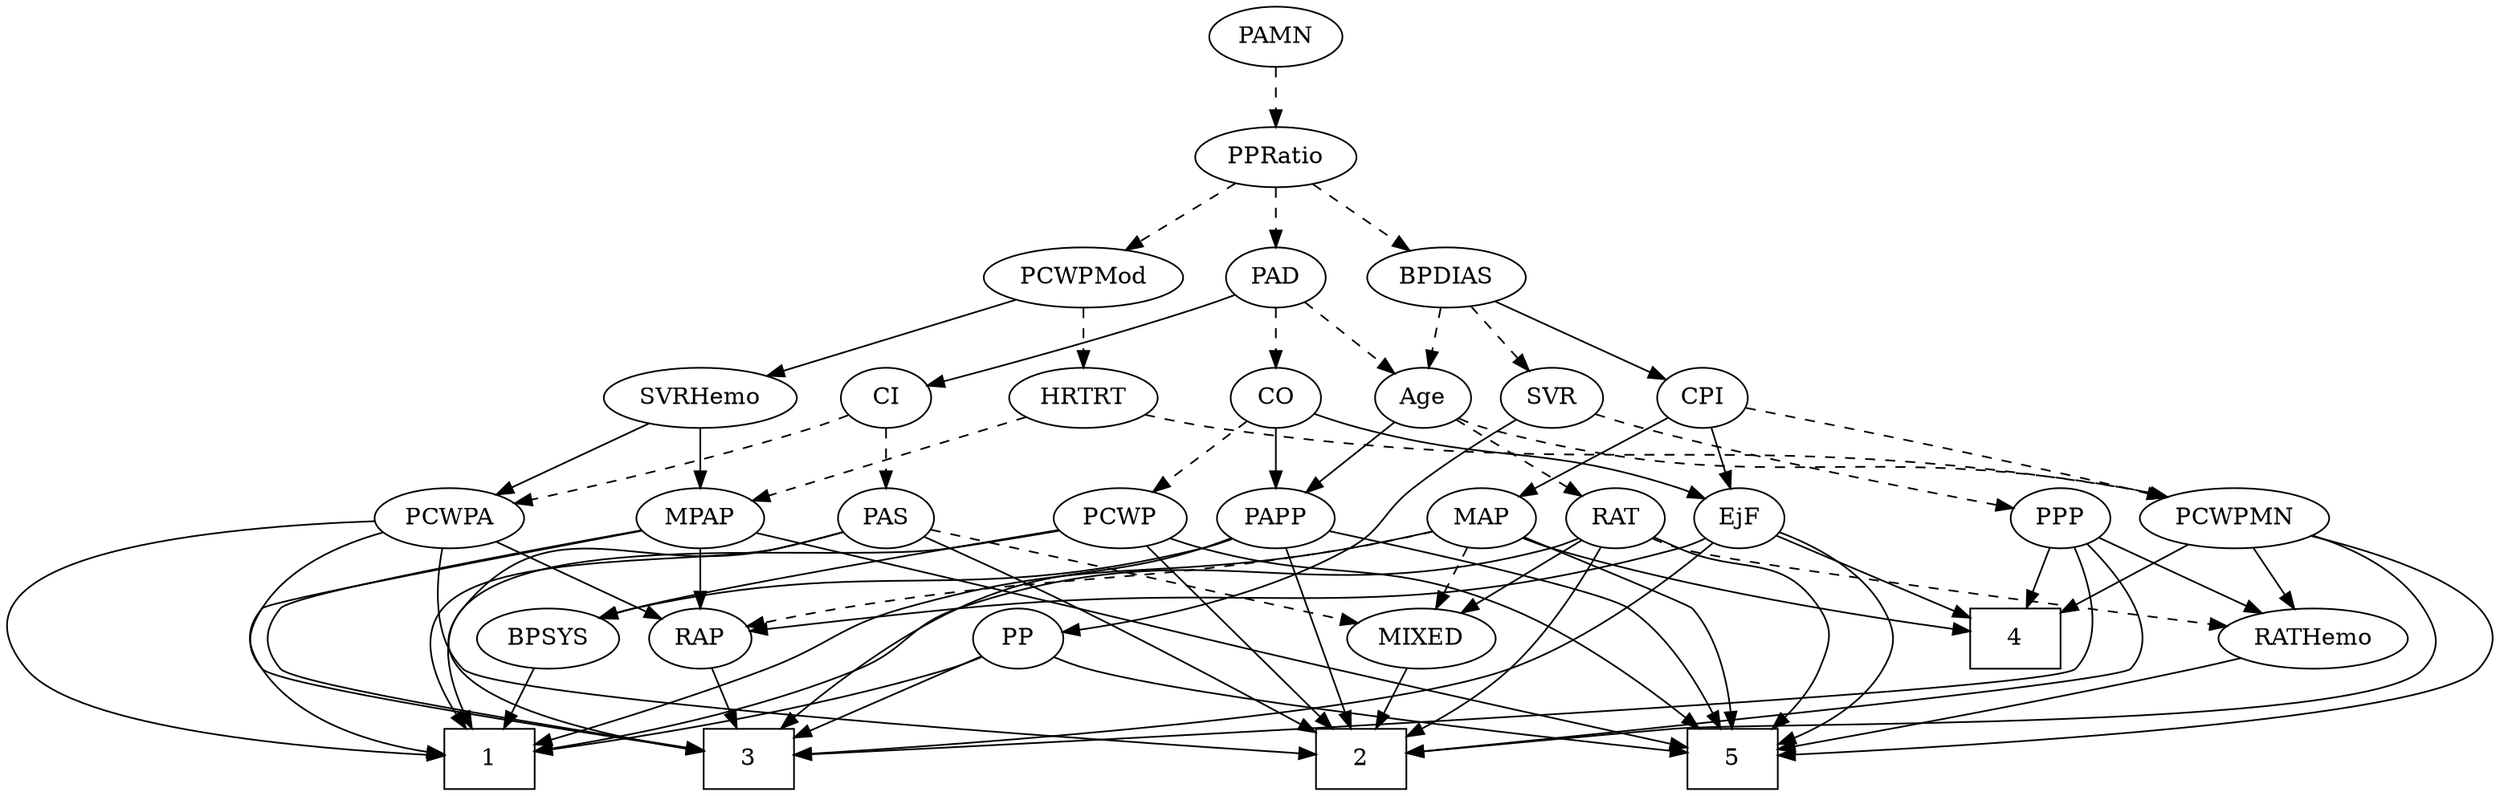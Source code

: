 strict digraph {
	graph [bb="0,0,1446.9,468"];
	node [label="\N"];
	1	[height=0.5,
		pos="286.47,18",
		shape=box,
		width=0.75];
	2	[height=0.5,
		pos="793.47,18",
		shape=box,
		width=0.75];
	3	[height=0.5,
		pos="431.47,18",
		shape=box,
		width=0.75];
	4	[height=0.5,
		pos="1178.5,90",
		shape=box,
		width=0.75];
	5	[height=0.5,
		pos="1009.5,18",
		shape=box,
		width=0.75];
	Age	[height=0.5,
		pos="834.47,234",
		width=0.75];
	RAT	[height=0.5,
		pos="944.47,162",
		width=0.75827];
	Age -> RAT	[pos="e,925.52,175.05 853.63,220.81 871.13,209.67 897.23,193.06 916.96,180.5",
		style=dashed];
	PCWPMN	[height=0.5,
		pos="1300.5,162",
		width=1.3902];
	Age -> PCWPMN	[pos="e,1264.2,174.58 854.94,221.85 859.9,219.57 865.27,217.43 870.47,216 1030.2,171.98 1078.7,211.06 1241.5,180 1245.6,179.2 1250,178.24 \
1254.3,177.18",
		style=dashed];
	PAPP	[height=0.5,
		pos="749.47,162",
		width=0.88464];
	Age -> PAPP	[pos="e,766.68,177.18 818.08,219.5 805.74,209.34 788.6,195.23 774.54,183.65",
		style=solid];
	EjF	[height=0.5,
		pos="1016.5,162",
		width=0.75];
	EjF -> 3	[pos="e,458.6,20.648 1000.5,147.4 975.77,127.16 925.84,89.6 876.47,72 801.4,45.243 561.52,27.371 468.67,21.297",
		style=solid];
	EjF -> 4	[pos="e,1151.4,102.68 1038.7,151.41 1065.3,139.91 1110.3,120.46 1142,106.74",
		style=solid];
	EjF -> 5	[pos="e,1036.9,26.899 1040.2,153.15 1060.1,145.2 1087,130.79 1099.5,108 1107.2,93.968 1107.4,85.891 1099.5,72 1088.1,52.068 1065.9,38.888 \
1046.5,30.657",
		style=solid];
	RAP	[height=0.5,
		pos="403.47,90",
		width=0.77632];
	EjF -> RAP	[pos="e,430.72,94.299 996.01,149.8 991.05,147.53 985.67,145.4 980.47,144 796.98,94.649 743.56,126.63 554.47,108 515.72,104.18 471.45,99.116 \
440.92,95.509",
		style=solid];
	RAP -> 3	[pos="e,424.49,36.447 410.1,72.411 413.28,64.454 417.18,54.722 420.76,45.756",
		style=solid];
	MIXED	[height=0.5,
		pos="827.47,90",
		width=1.1193];
	MIXED -> 2	[pos="e,801.86,36.275 819.24,72.055 815.37,64.091 810.67,54.411 806.34,45.51",
		style=solid];
	MPAP	[height=0.5,
		pos="403.47,162",
		width=0.97491];
	MPAP -> 1	[pos="e,259.35,21.017 371.19,154.73 304.19,141.64 155.94,112.28 152.47,108 142.39,95.572 143.47,85.232 152.47,72 173.95,40.401 217.49,\
27.641 249.13,22.489",
		style=solid];
	MPAP -> 3	[pos="e,404.23,23.434 370.68,154.88 306.52,142.75 170,116.13 163.47,108 153.45,95.526 153.31,84.363 163.47,72 170.8,63.071 322.33,37.015 \
394.22,25.088",
		style=solid];
	MPAP -> 5	[pos="e,982.42,25.14 434.36,153.31 446.26,150.36 459.99,147 472.47,144 540.81,127.59 558.04,124.1 626.47,108 694.04,92.098 710.85,87.763 \
778.47,72 846.87,56.053 926.76,37.807 972.4,27.419",
		style=solid];
	MPAP -> RAP	[pos="e,403.47,108.1 403.47,143.7 403.47,135.98 403.47,126.71 403.47,118.11",
		style=solid];
	BPSYS	[height=0.5,
		pos="319.47,90",
		width=1.0471];
	BPSYS -> 1	[pos="e,294.61,36.275 311.48,72.055 307.72,64.091 303.16,54.411 298.96,45.51",
		style=solid];
	PAD	[height=0.5,
		pos="749.47,306",
		width=0.79437];
	PAD -> Age	[pos="e,818,248.56 766.26,291.17 778.8,280.85 796.12,266.58 810.16,255.01",
		style=dashed];
	CO	[height=0.5,
		pos="749.47,234",
		width=0.75];
	PAD -> CO	[pos="e,749.47,252.1 749.47,287.7 749.47,279.98 749.47,270.71 749.47,262.11",
		style=dashed];
	CI	[height=0.5,
		pos="508.47,234",
		width=0.75];
	PAD -> CI	[pos="e,532.89,241.96 724.23,297.42 714.33,294.46 702.87,291.05 692.47,288 640.27,272.7 579.63,255.31 542.67,244.75",
		style=solid];
	CO -> EjF	[pos="e,995.88,173.78 772.69,224.2 780.77,221.34 789.95,218.31 798.47,216 878.05,194.43 902.15,205.8 980.47,180 982.39,179.37 984.34,178.66 \
986.29,177.9",
		style=solid];
	PCWP	[height=0.5,
		pos="664.47,162",
		width=0.97491];
	CO -> PCWP	[pos="e,682.27,177.66 733.08,219.5 720.9,209.47 704.05,195.6 690.09,184.11",
		style=dashed];
	CO -> PAPP	[pos="e,749.47,180.1 749.47,215.7 749.47,207.98 749.47,198.71 749.47,190.11",
		style=solid];
	PAS	[height=0.5,
		pos="508.47,162",
		width=0.75];
	PAS -> 1	[pos="e,273.32,36.295 484.24,153.77 473.09,150.56 459.66,146.88 447.47,144 365.51,124.68 315.05,172.95 261.47,108 246.74,90.152 256.53,\
64.181 267.89,44.896",
		style=solid];
	PAS -> 2	[pos="e,766.28,34.219 530.86,151.48 554.75,141.2 593.6,124.12 626.47,108 672.17,85.59 723.72,57.707 757.3,39.183",
		style=solid];
	PAS -> 3	[pos="e,404.17,23.232 484.23,153.83 473.08,150.64 459.65,146.95 447.47,144 370.29,125.33 322.64,169.55 272.47,108 235.22,62.317 336.41,\
35.988 394.26,25.039",
		style=solid];
	PAS -> MIXED	[pos="e,792.18,98.742 533.76,155.45 587.59,143.64 714.09,115.88 782.18,100.94",
		style=dashed];
	PAMN	[height=0.5,
		pos="749.47,450",
		width=1.011];
	PPRatio	[height=0.5,
		pos="749.47,378",
		width=1.1013];
	PAMN -> PPRatio	[pos="e,749.47,396.1 749.47,431.7 749.47,423.98 749.47,414.71 749.47,406.11",
		style=dashed];
	RATHemo	[height=0.5,
		pos="1348.5,90",
		width=1.3721];
	RATHemo -> 5	[pos="e,1036.6,23.531 1310.6,78.297 1302.3,76.099 1293.6,73.884 1285.5,72 1200.6,52.419 1099.8,34.364 1046.6,25.236",
		style=solid];
	CPI	[height=0.5,
		pos="996.47,234",
		width=0.75];
	CPI -> EjF	[pos="e,1011.7,179.79 1001.3,216.05 1003.6,208.14 1006.3,198.54 1008.8,189.69",
		style=solid];
	CPI -> PCWPMN	[pos="e,1263.1,174.17 1022,228.07 1066.7,219.3 1161.9,200.04 1241.5,180 1245.3,179.03 1249.3,177.99 1253.3,176.91",
		style=dashed];
	MAP	[height=0.5,
		pos="868.47,162",
		width=0.84854];
	CPI -> MAP	[pos="e,890.37,174.98 976.18,221.91 955.52,210.61 923.22,192.94 899.37,179.9",
		style=solid];
	RAT -> 1	[pos="e,313.69,23.218 923.99,149.87 919.03,147.59 913.66,145.44 908.47,144 756.1,101.63 704.35,158.44 554.47,108 525.35,98.203 523.78,\
83.909 495.47,72 437.77,47.734 366.28,32.556 323.63,24.947",
		style=solid];
	RAT -> 2	[pos="e,820.56,33.075 934.63,144.86 922.54,125.9 900.66,94.239 876.47,72 862.37,59.04 844.71,47.274 829.32,38.138",
		style=solid];
	RAT -> 5	[pos="e,1033.2,36.09 966.13,150.67 970.85,148.45 975.82,146.13 980.47,144 1016.3,127.59 1040,141.03 1061.5,108 1070.2,94.584 1067.5,86.811 \
1061.5,72 1057,61.017 1049,51.081 1040.6,42.858",
		style=solid];
	RAT -> MIXED	[pos="e,850.74,104.92 924.88,149.28 907.09,138.64 880.5,122.73 859.6,110.23",
		style=solid];
	RAT -> RATHemo	[pos="e,1302.6,96.823 964.99,150.02 969.94,147.74 975.3,145.55 980.47,144 1009.7,135.2 1197,110.42 1292.6,98.117",
		style=dashed];
	SVR	[height=0.5,
		pos="907.47,234",
		width=0.77632];
	PP	[height=0.5,
		pos="590.47,90",
		width=0.75];
	SVR -> PP	[pos="e,616.95,93.786 887.67,221.02 871.29,210.8 847.68,195.37 828.47,180 810.3,165.47 810.78,155.33 790.47,144 737.97,114.73 668.66,101.08 \
626.94,95.135",
		style=solid];
	PPP	[height=0.5,
		pos="1205.5,162",
		width=0.75];
	SVR -> PPP	[pos="e,1179.5,167.75 931.59,224.71 940.6,221.77 950.94,218.55 960.47,216 1034.1,196.28 1121.7,178.73 1169.6,169.62",
		style=dashed];
	PCWPMod	[height=0.5,
		pos="631.47,306",
		width=1.4443];
	SVRHemo	[height=0.5,
		pos="403.47,234",
		width=1.3902];
	PCWPMod -> SVRHemo	[pos="e,440.41,246.34 593.82,293.44 554.47,281.36 492.67,262.39 450.23,249.36",
		style=solid];
	HRTRT	[height=0.5,
		pos="631.47,234",
		width=1.1013];
	PCWPMod -> HRTRT	[pos="e,631.47,252.1 631.47,287.7 631.47,279.98 631.47,270.71 631.47,262.11",
		style=dashed];
	PCWPA	[height=0.5,
		pos="262.47,162",
		width=1.1555];
	PCWPA -> 1	[pos="e,259.09,20.025 221,160.25 135.66,157.26 -46.894,142.68 11.466,72 41.144,36.055 180.64,24.223 248.79,20.547",
		style=solid];
	PCWPA -> 2	[pos="e,766.18,19.807 258.73,143.91 255.43,123.74 253.68,90.592 272.47,72 306.74,38.081 642.03,23.981 755.87,20.147",
		style=solid];
	PCWPA -> 3	[pos="e,404.37,23.196 225.17,153.77 199.9,146.72 168.31,133.22 152.47,108 143.95,94.452 142.26,84.324 152.47,72 160.17,62.691 319.79,36.543 \
394.06,24.817",
		style=solid];
	PCWPA -> RAP	[pos="e,382.03,101.64 288.66,148 312.53,136.15 347.79,118.64 372.93,106.16",
		style=solid];
	PCWPMN -> 2	[pos="e,820.6,21.658 1341.7,151.74 1365.1,144.17 1392.3,130.84 1406.5,108 1414.9,94.39 1417.3,83.773 1406.5,72 1373.8,36.477 1021.6,40.27 \
973.47,36 924.09,31.616 867.14,26.172 830.75,22.644",
		style=solid];
	PCWPMN -> 4	[pos="e,1205.7,106.63 1274.9,146.33 1257.4,136.29 1234,122.84 1214.6,111.71",
		style=solid];
	PCWPMN -> 5	[pos="e,1036.6,20.296 1348.3,156.43 1379.9,150.65 1419.1,137.56 1439.5,108 1448.5,94.824 1450.1,83.986 1439.5,72 1413.6,42.745 1146.7,\
26.075 1046.9,20.825",
		style=solid];
	PCWPMN -> RATHemo	[pos="e,1336.8,107.96 1311.8,144.41 1317.6,136.08 1324.6,125.8 1331,116.49",
		style=solid];
	SVRHemo -> MPAP	[pos="e,403.47,180.1 403.47,215.7 403.47,207.98 403.47,198.71 403.47,190.11",
		style=solid];
	SVRHemo -> PCWPA	[pos="e,288.71,176.03 375.27,219 352.99,207.94 321.77,192.44 297.82,180.55",
		style=solid];
	BPDIAS	[height=0.5,
		pos="846.47,306",
		width=1.1735];
	BPDIAS -> Age	[pos="e,837.4,252.1 843.5,287.7 842.18,279.98 840.59,270.71 839.11,262.11",
		style=dashed];
	BPDIAS -> CPI	[pos="e,974.95,245.04 873.98,292.16 899.89,280.07 938.65,261.98 965.6,249.4",
		style=solid];
	BPDIAS -> SVR	[pos="e,894.23,250.19 860.61,288.76 868.61,279.59 878.74,267.96 887.53,257.88",
		style=dashed];
	MAP -> 1	[pos="e,313.71,27.584 840.78,154.39 825.92,150.99 807.26,146.95 790.47,144 671.66,123.14 637.53,140.83 521.47,108 483.56,97.278 477.13,\
86.424 440.47,72 400.93,56.447 354.76,40.895 323.36,30.699",
		style=solid];
	MAP -> 4	[pos="e,1151.2,94.441 891.85,150.1 897.23,147.86 902.98,145.68 908.47,144 989.64,119.08 1088.3,103.21 1141,95.843",
		style=solid];
	MAP -> 5	[pos="e,1009.1,36.057 892.42,150.77 925.69,136.47 982.22,111.82 985.47,108 1000.2,90.715 1005.9,65.284 1008.2,46.029",
		style=solid];
	MAP -> RAP	[pos="e,429.29,97.123 840.8,154.28 825.94,150.85 807.28,146.81 790.47,144 654.97,121.35 619.02,130.3 483.47,108 468.95,105.61 453.08,102.37 \
439.33,99.363",
		style=dashed];
	MAP -> MIXED	[pos="e,837.21,107.63 858.96,144.76 854.01,136.32 847.85,125.8 842.29,116.31",
		style=dashed];
	PP -> 1	[pos="e,313.78,22.715 568.62,79.023 562.51,76.485 555.8,73.933 549.47,72 470.69,47.98 375.27,31.857 323.77,24.181",
		style=solid];
	PP -> 3	[pos="e,458.71,30.994 568.36,79.267 542.37,67.828 498.88,48.679 467.89,35.036",
		style=solid];
	PP -> 5	[pos="e,982.41,21.891 611.81,78.95 618.03,76.35 624.92,73.784 631.47,72 695.39,54.57 890.12,32.029 972.27,22.999",
		style=solid];
	PPP -> 2	[pos="e,820.7,21.689 1221.1,146.94 1240.1,128.11 1267.5,94.462 1247.5,72 1240.5,64.202 938.07,33.396 830.75,22.69",
		style=solid];
	PPP -> 3	[pos="e,458.82,20.343 1213.8,144.5 1222.5,124.59 1232.6,91.402 1214.5,72 1201.6,58.208 623.88,28.56 469.22,20.859",
		style=solid];
	PPP -> 4	[pos="e,1185.2,108.45 1199.1,144.41 1196,136.54 1192.3,126.93 1188.9,118.04",
		style=solid];
	PPP -> RATHemo	[pos="e,1320.1,104.87 1226.6,150.67 1248.7,139.82 1284.1,122.53 1311,109.35",
		style=solid];
	PPRatio -> PAD	[pos="e,749.47,324.1 749.47,359.7 749.47,351.98 749.47,342.71 749.47,334.11",
		style=dashed];
	PPRatio -> PCWPMod	[pos="e,656.48,321.84 726.43,363.34 708.98,352.99 684.75,338.61 665.13,326.97",
		style=dashed];
	PPRatio -> BPDIAS	[pos="e,825.92,321.82 770.04,362.15 783.93,352.13 802.45,338.76 817.78,327.7",
		style=dashed];
	PCWP -> 1	[pos="e,276.5,36.314 631.11,156.19 607.04,152.74 573.76,148.01 544.47,144 484.06,135.72 312.65,153.85 272.47,108 257.65,91.094 263.88,\
65.12 272.2,45.587",
		style=solid];
	PCWP -> 2	[pos="e,777.9,36.133 678.76,145.26 701.07,120.71 744.34,73.078 770.89,43.853",
		style=solid];
	PCWP -> 5	[pos="e,989.25,36.15 690.76,150.07 696.53,147.88 702.66,145.73 708.47,144 781.64,122.17 806.14,137.77 876.47,108 915.71,91.387 955.68,\
62.728 981.41,42.423",
		style=solid];
	PCWP -> BPSYS	[pos="e,347.55,102.04 631.23,155.82 564.47,145.31 416.21,121.32 366.47,108 363.46,107.2 360.38,106.28 357.29,105.31",
		style=solid];
	CI -> PAS	[pos="e,508.47,180.1 508.47,215.7 508.47,207.98 508.47,198.71 508.47,190.11",
		style=dashed];
	CI -> PCWPA	[pos="e,298.16,171.37 485.68,224.09 478.32,221.35 470.1,218.41 462.47,216 410.06,199.41 348.84,183.72 308.07,173.78",
		style=dashed];
	PAPP -> 2	[pos="e,788.11,36.268 754.69,144.15 762.19,119.94 776.1,75.054 785.06,46.133",
		style=solid];
	PAPP -> 3	[pos="e,449.98,36.087 724.99,150.09 719.61,147.9 713.89,145.75 708.47,144 641.56,122.47 618.41,137.17 554.47,108 518,91.363 481.45,63.087 \
457.79,42.87",
		style=solid];
	PAPP -> 5	[pos="e,1002,36.158 778.59,154.37 830.18,142.46 933.56,117.76 947.47,108 970.09,92.124 987.15,65.202 997.59,45.115",
		style=solid];
	PAPP -> BPSYS	[pos="e,347.47,102.38 725.58,149.75 720.06,147.53 714.14,145.44 708.47,144 560.34,106.34 515.42,142.24 366.47,108 363.43,107.3 360.33,\
106.47 357.23,105.55",
		style=solid];
	HRTRT -> MPAP	[pos="e,432.95,172.05 599.28,223.12 558.17,210.5 487.06,188.66 442.78,175.07",
		style=dashed];
	HRTRT -> PCWPMN	[pos="e,1264.6,174.66 665.6,224.84 680.25,221.62 697.62,218.17 713.47,216 946.5,184.05 1009.8,220.79 1241.5,180 1245.8,179.23 1250.3,178.26 \
1254.8,177.18",
		style=dashed];
}

